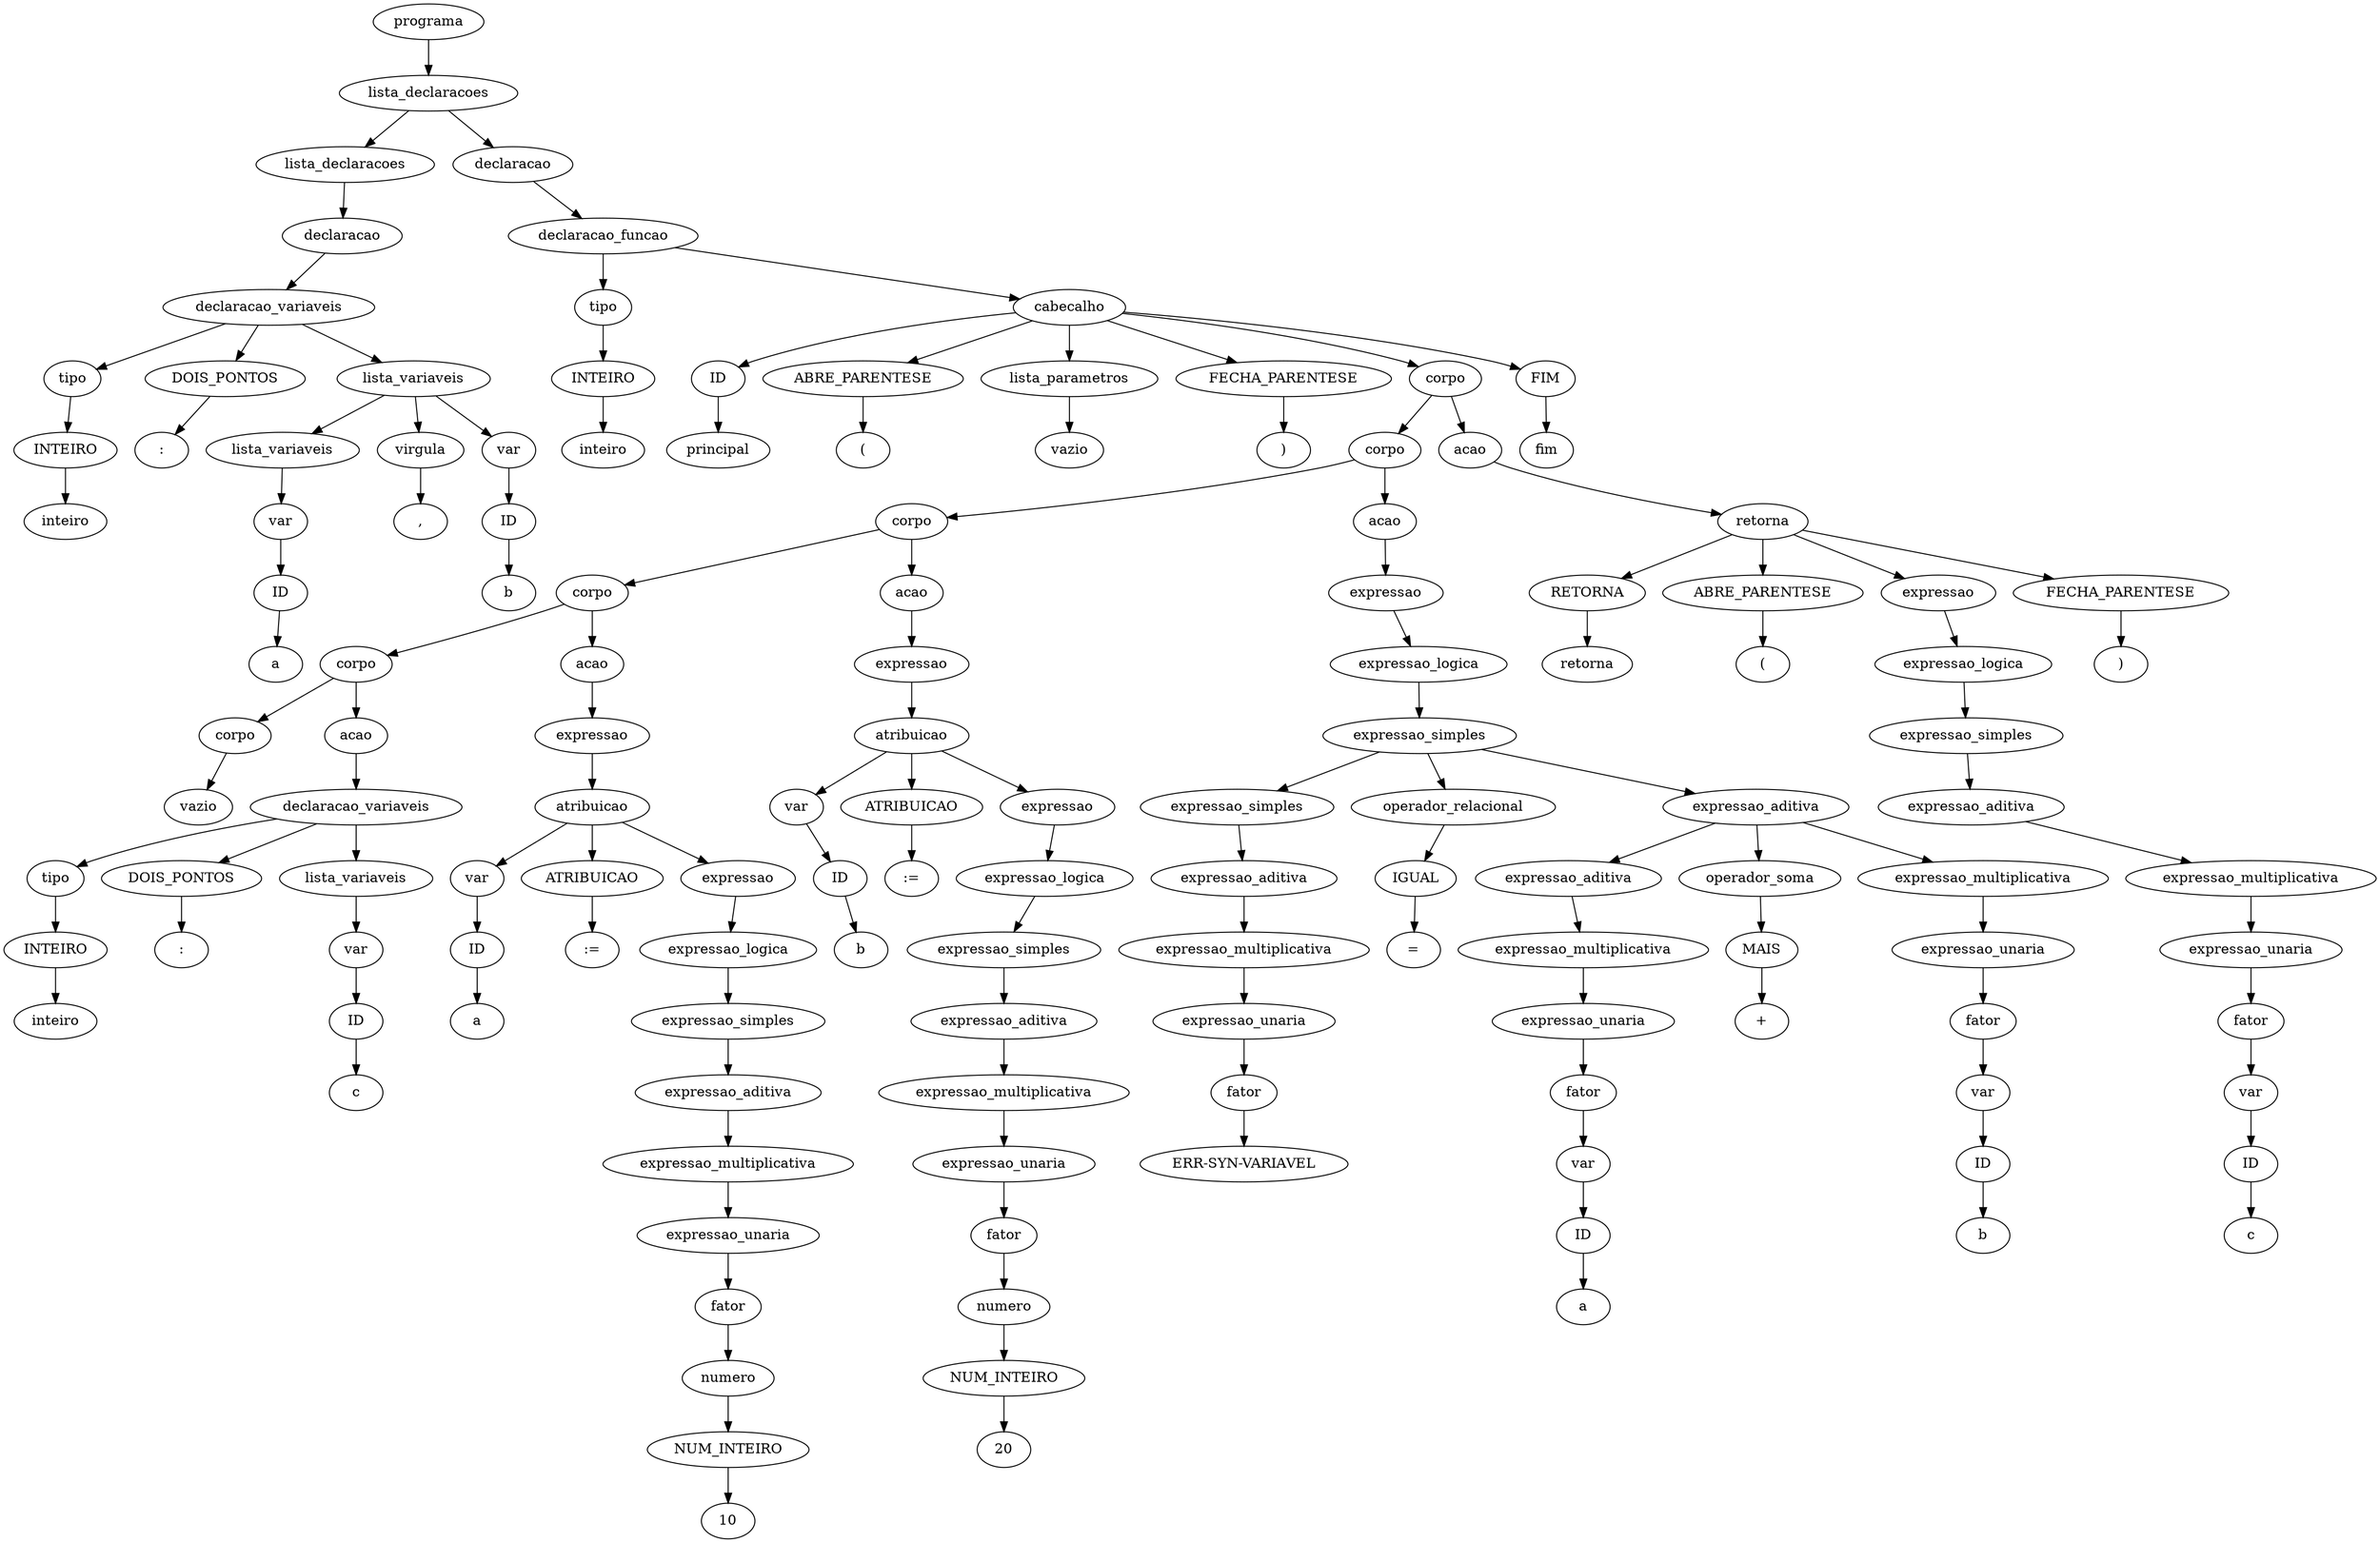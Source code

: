 digraph tree {
    "0x0" [label="programa"];
    "0x1" [label="lista_declaracoes"];
    "0x2" [label="lista_declaracoes"];
    "0x3" [label="declaracao"];
    "0x4" [label="declaracao_variaveis"];
    "0x5" [label="tipo"];
    "0x6" [label="INTEIRO"];
    "0x7" [label="inteiro"];
    "0x8" [label="DOIS_PONTOS"];
    "0x9" [label=":"];
    "0xa" [label="lista_variaveis"];
    "0xb" [label="lista_variaveis"];
    "0xc" [label="var"];
    "0xd" [label="ID"];
    "0xe" [label="a"];
    "0xf" [label="virgula"];
    "0x10" [label=","];
    "0x11" [label="var"];
    "0x12" [label="ID"];
    "0x13" [label="b"];
    "0x14" [label="declaracao"];
    "0x15" [label="declaracao_funcao"];
    "0x16" [label="tipo"];
    "0x17" [label="INTEIRO"];
    "0x18" [label="inteiro"];
    "0x19" [label="cabecalho"];
    "0x1a" [label="ID"];
    "0x1b" [label="principal"];
    "0x1c" [label="ABRE_PARENTESE"];
    "0x1d" [label="("];
    "0x1e" [label="lista_parametros"];
    "0x1f" [label="vazio"];
    "0x20" [label="FECHA_PARENTESE"];
    "0x21" [label=")"];
    "0x22" [label="corpo"];
    "0x23" [label="corpo"];
    "0x24" [label="corpo"];
    "0x25" [label="corpo"];
    "0x26" [label="corpo"];
    "0x27" [label="corpo"];
    "0x28" [label="vazio"];
    "0x29" [label="acao"];
    "0x2a" [label="declaracao_variaveis"];
    "0x2b" [label="tipo"];
    "0x2c" [label="INTEIRO"];
    "0x2d" [label="inteiro"];
    "0x2e" [label="DOIS_PONTOS"];
    "0x2f" [label=":"];
    "0x30" [label="lista_variaveis"];
    "0x31" [label="var"];
    "0x32" [label="ID"];
    "0x33" [label="c"];
    "0x34" [label="acao"];
    "0x35" [label="expressao"];
    "0x36" [label="atribuicao"];
    "0x37" [label="var"];
    "0x38" [label="ID"];
    "0x39" [label="a"];
    "0x3a" [label="ATRIBUICAO"];
    "0x3b" [label=":="];
    "0x3c" [label="expressao"];
    "0x3d" [label="expressao_logica"];
    "0x3e" [label="expressao_simples"];
    "0x3f" [label="expressao_aditiva"];
    "0x40" [label="expressao_multiplicativa"];
    "0x41" [label="expressao_unaria"];
    "0x42" [label="fator"];
    "0x43" [label="numero"];
    "0x44" [label="NUM_INTEIRO"];
    "0x45" [label="10"];
    "0x46" [label="acao"];
    "0x47" [label="expressao"];
    "0x48" [label="atribuicao"];
    "0x49" [label="var"];
    "0x4a" [label="ID"];
    "0x4b" [label="b"];
    "0x4c" [label="ATRIBUICAO"];
    "0x4d" [label=":="];
    "0x4e" [label="expressao"];
    "0x4f" [label="expressao_logica"];
    "0x50" [label="expressao_simples"];
    "0x51" [label="expressao_aditiva"];
    "0x52" [label="expressao_multiplicativa"];
    "0x53" [label="expressao_unaria"];
    "0x54" [label="fator"];
    "0x55" [label="numero"];
    "0x56" [label="NUM_INTEIRO"];
    "0x57" [label="20"];
    "0x58" [label="acao"];
    "0x59" [label="expressao"];
    "0x5a" [label="expressao_logica"];
    "0x5b" [label="expressao_simples"];
    "0x5c" [label="expressao_simples"];
    "0x5d" [label="expressao_aditiva"];
    "0x5e" [label="expressao_multiplicativa"];
    "0x5f" [label="expressao_unaria"];
    "0x60" [label="fator"];
    "0x61" [label="ERR-SYN-VARIAVEL"];
    "0x62" [label="operador_relacional"];
    "0x63" [label="IGUAL"];
    "0x64" [label="="];
    "0x65" [label="expressao_aditiva"];
    "0x66" [label="expressao_aditiva"];
    "0x67" [label="expressao_multiplicativa"];
    "0x68" [label="expressao_unaria"];
    "0x69" [label="fator"];
    "0x6a" [label="var"];
    "0x6b" [label="ID"];
    "0x6c" [label="a"];
    "0x6d" [label="operador_soma"];
    "0x6e" [label="MAIS"];
    "0x6f" [label="+"];
    "0x70" [label="expressao_multiplicativa"];
    "0x71" [label="expressao_unaria"];
    "0x72" [label="fator"];
    "0x73" [label="var"];
    "0x74" [label="ID"];
    "0x75" [label="b"];
    "0x76" [label="acao"];
    "0x77" [label="retorna"];
    "0x78" [label="RETORNA"];
    "0x79" [label="retorna"];
    "0x7a" [label="ABRE_PARENTESE"];
    "0x7b" [label="("];
    "0x7c" [label="expressao"];
    "0x7d" [label="expressao_logica"];
    "0x7e" [label="expressao_simples"];
    "0x7f" [label="expressao_aditiva"];
    "0x80" [label="expressao_multiplicativa"];
    "0x81" [label="expressao_unaria"];
    "0x82" [label="fator"];
    "0x83" [label="var"];
    "0x84" [label="ID"];
    "0x85" [label="c"];
    "0x86" [label="FECHA_PARENTESE"];
    "0x87" [label=")"];
    "0x88" [label="FIM"];
    "0x89" [label="fim"];
    "0x0" -> "0x1";
    "0x1" -> "0x2";
    "0x1" -> "0x14";
    "0x2" -> "0x3";
    "0x3" -> "0x4";
    "0x4" -> "0x5";
    "0x4" -> "0x8";
    "0x4" -> "0xa";
    "0x5" -> "0x6";
    "0x6" -> "0x7";
    "0x8" -> "0x9";
    "0xa" -> "0xb";
    "0xa" -> "0xf";
    "0xa" -> "0x11";
    "0xb" -> "0xc";
    "0xc" -> "0xd";
    "0xd" -> "0xe";
    "0xf" -> "0x10";
    "0x11" -> "0x12";
    "0x12" -> "0x13";
    "0x14" -> "0x15";
    "0x15" -> "0x16";
    "0x15" -> "0x19";
    "0x16" -> "0x17";
    "0x17" -> "0x18";
    "0x19" -> "0x1a";
    "0x19" -> "0x1c";
    "0x19" -> "0x1e";
    "0x19" -> "0x20";
    "0x19" -> "0x22";
    "0x19" -> "0x88";
    "0x1a" -> "0x1b";
    "0x1c" -> "0x1d";
    "0x1e" -> "0x1f";
    "0x20" -> "0x21";
    "0x22" -> "0x23";
    "0x22" -> "0x76";
    "0x23" -> "0x24";
    "0x23" -> "0x58";
    "0x24" -> "0x25";
    "0x24" -> "0x46";
    "0x25" -> "0x26";
    "0x25" -> "0x34";
    "0x26" -> "0x27";
    "0x26" -> "0x29";
    "0x27" -> "0x28";
    "0x29" -> "0x2a";
    "0x2a" -> "0x2b";
    "0x2a" -> "0x2e";
    "0x2a" -> "0x30";
    "0x2b" -> "0x2c";
    "0x2c" -> "0x2d";
    "0x2e" -> "0x2f";
    "0x30" -> "0x31";
    "0x31" -> "0x32";
    "0x32" -> "0x33";
    "0x34" -> "0x35";
    "0x35" -> "0x36";
    "0x36" -> "0x37";
    "0x36" -> "0x3a";
    "0x36" -> "0x3c";
    "0x37" -> "0x38";
    "0x38" -> "0x39";
    "0x3a" -> "0x3b";
    "0x3c" -> "0x3d";
    "0x3d" -> "0x3e";
    "0x3e" -> "0x3f";
    "0x3f" -> "0x40";
    "0x40" -> "0x41";
    "0x41" -> "0x42";
    "0x42" -> "0x43";
    "0x43" -> "0x44";
    "0x44" -> "0x45";
    "0x46" -> "0x47";
    "0x47" -> "0x48";
    "0x48" -> "0x49";
    "0x48" -> "0x4c";
    "0x48" -> "0x4e";
    "0x49" -> "0x4a";
    "0x4a" -> "0x4b";
    "0x4c" -> "0x4d";
    "0x4e" -> "0x4f";
    "0x4f" -> "0x50";
    "0x50" -> "0x51";
    "0x51" -> "0x52";
    "0x52" -> "0x53";
    "0x53" -> "0x54";
    "0x54" -> "0x55";
    "0x55" -> "0x56";
    "0x56" -> "0x57";
    "0x58" -> "0x59";
    "0x59" -> "0x5a";
    "0x5a" -> "0x5b";
    "0x5b" -> "0x5c";
    "0x5b" -> "0x62";
    "0x5b" -> "0x65";
    "0x5c" -> "0x5d";
    "0x5d" -> "0x5e";
    "0x5e" -> "0x5f";
    "0x5f" -> "0x60";
    "0x60" -> "0x61";
    "0x62" -> "0x63";
    "0x63" -> "0x64";
    "0x65" -> "0x66";
    "0x65" -> "0x6d";
    "0x65" -> "0x70";
    "0x66" -> "0x67";
    "0x67" -> "0x68";
    "0x68" -> "0x69";
    "0x69" -> "0x6a";
    "0x6a" -> "0x6b";
    "0x6b" -> "0x6c";
    "0x6d" -> "0x6e";
    "0x6e" -> "0x6f";
    "0x70" -> "0x71";
    "0x71" -> "0x72";
    "0x72" -> "0x73";
    "0x73" -> "0x74";
    "0x74" -> "0x75";
    "0x76" -> "0x77";
    "0x77" -> "0x78";
    "0x77" -> "0x7a";
    "0x77" -> "0x7c";
    "0x77" -> "0x86";
    "0x78" -> "0x79";
    "0x7a" -> "0x7b";
    "0x7c" -> "0x7d";
    "0x7d" -> "0x7e";
    "0x7e" -> "0x7f";
    "0x7f" -> "0x80";
    "0x80" -> "0x81";
    "0x81" -> "0x82";
    "0x82" -> "0x83";
    "0x83" -> "0x84";
    "0x84" -> "0x85";
    "0x86" -> "0x87";
    "0x88" -> "0x89";
}
